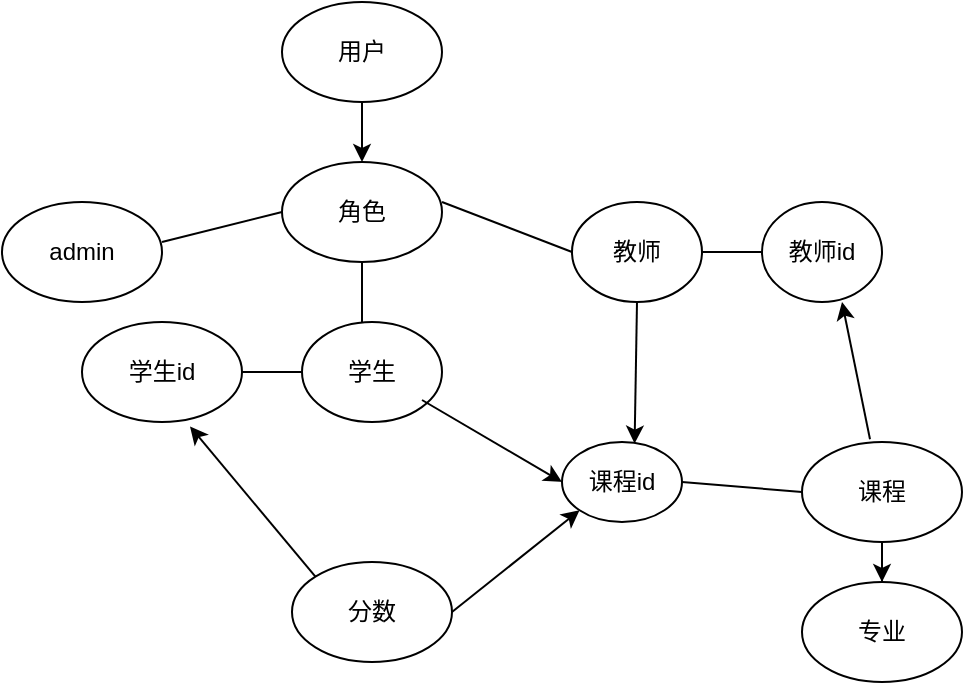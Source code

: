 <mxfile version="16.5.1" type="device"><diagram id="x8Jjq8fpHaDlx2RiXgc_" name="第 1 页"><mxGraphModel dx="1038" dy="660" grid="1" gridSize="10" guides="1" tooltips="1" connect="1" arrows="1" fold="1" page="1" pageScale="1" pageWidth="1169" pageHeight="827" math="0" shadow="0"><root><mxCell id="0"/><mxCell id="1" parent="0"/><mxCell id="HHNJELnzOPXHOgSBv8bZ-158" style="edgeStyle=orthogonalEdgeStyle;rounded=0;orthogonalLoop=1;jettySize=auto;html=1;exitX=0.5;exitY=1;exitDx=0;exitDy=0;entryX=0.5;entryY=0;entryDx=0;entryDy=0;" edge="1" parent="1" source="HHNJELnzOPXHOgSBv8bZ-146" target="HHNJELnzOPXHOgSBv8bZ-154"><mxGeometry relative="1" as="geometry"/></mxCell><mxCell id="HHNJELnzOPXHOgSBv8bZ-146" value="用户" style="ellipse;whiteSpace=wrap;html=1;" vertex="1" parent="1"><mxGeometry x="400" y="180" width="80" height="50" as="geometry"/></mxCell><mxCell id="HHNJELnzOPXHOgSBv8bZ-154" value="角色" style="ellipse;whiteSpace=wrap;html=1;" vertex="1" parent="1"><mxGeometry x="400" y="260" width="80" height="50" as="geometry"/></mxCell><mxCell id="HHNJELnzOPXHOgSBv8bZ-155" value="教师" style="ellipse;whiteSpace=wrap;html=1;" vertex="1" parent="1"><mxGeometry x="545" y="280" width="65" height="50" as="geometry"/></mxCell><mxCell id="HHNJELnzOPXHOgSBv8bZ-156" value="学生" style="ellipse;whiteSpace=wrap;html=1;" vertex="1" parent="1"><mxGeometry x="410" y="340" width="70" height="50" as="geometry"/></mxCell><mxCell id="HHNJELnzOPXHOgSBv8bZ-157" value="admin" style="ellipse;whiteSpace=wrap;html=1;" vertex="1" parent="1"><mxGeometry x="260" y="280" width="80" height="50" as="geometry"/></mxCell><mxCell id="HHNJELnzOPXHOgSBv8bZ-162" value="课程id" style="ellipse;whiteSpace=wrap;html=1;" vertex="1" parent="1"><mxGeometry x="540" y="400" width="60" height="40" as="geometry"/></mxCell><mxCell id="HHNJELnzOPXHOgSBv8bZ-163" value="" style="endArrow=classic;html=1;rounded=0;exitX=0.5;exitY=1;exitDx=0;exitDy=0;entryX=0.605;entryY=0.02;entryDx=0;entryDy=0;entryPerimeter=0;" edge="1" parent="1" source="HHNJELnzOPXHOgSBv8bZ-155" target="HHNJELnzOPXHOgSBv8bZ-162"><mxGeometry width="50" height="50" relative="1" as="geometry"><mxPoint x="540" y="390" as="sourcePoint"/><mxPoint x="600" y="400" as="targetPoint"/></mxGeometry></mxCell><mxCell id="HHNJELnzOPXHOgSBv8bZ-164" value="" style="endArrow=classic;html=1;rounded=0;exitX=0.5;exitY=1;exitDx=0;exitDy=0;entryX=0;entryY=0.5;entryDx=0;entryDy=0;" edge="1" parent="1" target="HHNJELnzOPXHOgSBv8bZ-162"><mxGeometry width="50" height="50" relative="1" as="geometry"><mxPoint x="470" y="379" as="sourcePoint"/><mxPoint x="473.4" y="450" as="targetPoint"/></mxGeometry></mxCell><mxCell id="HHNJELnzOPXHOgSBv8bZ-165" value="分数" style="ellipse;whiteSpace=wrap;html=1;" vertex="1" parent="1"><mxGeometry x="405" y="460" width="80" height="50" as="geometry"/></mxCell><mxCell id="HHNJELnzOPXHOgSBv8bZ-172" value="" style="edgeStyle=orthogonalEdgeStyle;rounded=0;orthogonalLoop=1;jettySize=auto;html=1;" edge="1" parent="1" source="HHNJELnzOPXHOgSBv8bZ-169" target="HHNJELnzOPXHOgSBv8bZ-171"><mxGeometry relative="1" as="geometry"/></mxCell><mxCell id="HHNJELnzOPXHOgSBv8bZ-169" value="课程" style="ellipse;whiteSpace=wrap;html=1;" vertex="1" parent="1"><mxGeometry x="660" y="400" width="80" height="50" as="geometry"/></mxCell><mxCell id="HHNJELnzOPXHOgSBv8bZ-171" value="专业" style="ellipse;whiteSpace=wrap;html=1;" vertex="1" parent="1"><mxGeometry x="660" y="470" width="80" height="50" as="geometry"/></mxCell><mxCell id="HHNJELnzOPXHOgSBv8bZ-173" value="学生id" style="ellipse;whiteSpace=wrap;html=1;" vertex="1" parent="1"><mxGeometry x="300" y="340" width="80" height="50" as="geometry"/></mxCell><mxCell id="HHNJELnzOPXHOgSBv8bZ-175" value="" style="endArrow=classic;html=1;rounded=0;exitX=0;exitY=0;exitDx=0;exitDy=0;entryX=0.675;entryY=1.044;entryDx=0;entryDy=0;entryPerimeter=0;" edge="1" parent="1" source="HHNJELnzOPXHOgSBv8bZ-165" target="HHNJELnzOPXHOgSBv8bZ-173"><mxGeometry width="50" height="50" relative="1" as="geometry"><mxPoint x="360" y="390" as="sourcePoint"/><mxPoint x="300" y="405" as="targetPoint"/></mxGeometry></mxCell><mxCell id="HHNJELnzOPXHOgSBv8bZ-176" value="教师id" style="ellipse;whiteSpace=wrap;html=1;" vertex="1" parent="1"><mxGeometry x="640" y="280" width="60" height="50" as="geometry"/></mxCell><mxCell id="HHNJELnzOPXHOgSBv8bZ-178" value="" style="endArrow=classic;html=1;rounded=0;exitX=0.425;exitY=-0.028;exitDx=0;exitDy=0;exitPerimeter=0;" edge="1" parent="1" source="HHNJELnzOPXHOgSBv8bZ-169"><mxGeometry width="50" height="50" relative="1" as="geometry"><mxPoint x="690" y="390" as="sourcePoint"/><mxPoint x="680" y="330" as="targetPoint"/></mxGeometry></mxCell><mxCell id="HHNJELnzOPXHOgSBv8bZ-179" value="" style="endArrow=none;html=1;rounded=0;entryX=0;entryY=0.5;entryDx=0;entryDy=0;" edge="1" parent="1" target="HHNJELnzOPXHOgSBv8bZ-154"><mxGeometry width="50" height="50" relative="1" as="geometry"><mxPoint x="340" y="300" as="sourcePoint"/><mxPoint x="390" y="250" as="targetPoint"/></mxGeometry></mxCell><mxCell id="HHNJELnzOPXHOgSBv8bZ-181" value="" style="endArrow=none;html=1;rounded=0;entryX=0.5;entryY=1;entryDx=0;entryDy=0;" edge="1" parent="1" target="HHNJELnzOPXHOgSBv8bZ-154"><mxGeometry width="50" height="50" relative="1" as="geometry"><mxPoint x="440" y="340" as="sourcePoint"/><mxPoint x="500" y="325" as="targetPoint"/></mxGeometry></mxCell><mxCell id="HHNJELnzOPXHOgSBv8bZ-182" value="" style="endArrow=none;html=1;rounded=0;entryX=0;entryY=0.5;entryDx=0;entryDy=0;" edge="1" parent="1" target="HHNJELnzOPXHOgSBv8bZ-155"><mxGeometry width="50" height="50" relative="1" as="geometry"><mxPoint x="480" y="280" as="sourcePoint"/><mxPoint x="540" y="265" as="targetPoint"/></mxGeometry></mxCell><mxCell id="HHNJELnzOPXHOgSBv8bZ-183" value="" style="endArrow=none;html=1;rounded=0;entryX=0;entryY=0.5;entryDx=0;entryDy=0;" edge="1" parent="1" target="HHNJELnzOPXHOgSBv8bZ-176"><mxGeometry width="50" height="50" relative="1" as="geometry"><mxPoint x="610" y="305" as="sourcePoint"/><mxPoint x="675" y="330" as="targetPoint"/></mxGeometry></mxCell><mxCell id="HHNJELnzOPXHOgSBv8bZ-184" value="" style="endArrow=none;html=1;rounded=0;entryX=0;entryY=0.5;entryDx=0;entryDy=0;" edge="1" parent="1" target="HHNJELnzOPXHOgSBv8bZ-156"><mxGeometry width="50" height="50" relative="1" as="geometry"><mxPoint x="380" y="365" as="sourcePoint"/><mxPoint x="440" y="350" as="targetPoint"/></mxGeometry></mxCell><mxCell id="HHNJELnzOPXHOgSBv8bZ-185" value="" style="endArrow=none;html=1;rounded=0;entryX=0;entryY=0.5;entryDx=0;entryDy=0;exitX=1;exitY=0.5;exitDx=0;exitDy=0;" edge="1" parent="1" source="HHNJELnzOPXHOgSBv8bZ-162" target="HHNJELnzOPXHOgSBv8bZ-169"><mxGeometry width="50" height="50" relative="1" as="geometry"><mxPoint x="620" y="421" as="sourcePoint"/><mxPoint x="680" y="406" as="targetPoint"/></mxGeometry></mxCell><mxCell id="HHNJELnzOPXHOgSBv8bZ-186" value="" style="endArrow=classic;html=1;rounded=0;exitX=1;exitY=0.5;exitDx=0;exitDy=0;entryX=0;entryY=1;entryDx=0;entryDy=0;" edge="1" parent="1" source="HHNJELnzOPXHOgSBv8bZ-165" target="HHNJELnzOPXHOgSBv8bZ-162"><mxGeometry width="50" height="50" relative="1" as="geometry"><mxPoint x="619.996" y="522.562" as="sourcePoint"/><mxPoint x="557.28" y="447.44" as="targetPoint"/></mxGeometry></mxCell></root></mxGraphModel></diagram></mxfile>
